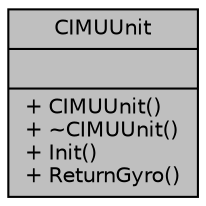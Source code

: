 digraph "CIMUUnit"
{
 // INTERACTIVE_SVG=YES
 // LATEX_PDF_SIZE
  bgcolor="transparent";
  edge [fontname="Helvetica",fontsize="10",labelfontname="Helvetica",labelfontsize="10"];
  node [fontname="Helvetica",fontsize="10",shape=record];
  Node1 [label="{CIMUUnit\n||+ CIMUUnit()\l+ ~CIMUUnit()\l+ Init()\l+ ReturnGyro()\l}",height=0.2,width=0.4,color="black", fillcolor="grey75", style="filled", fontcolor="black",tooltip="Define class for IMU Unit."];
}
